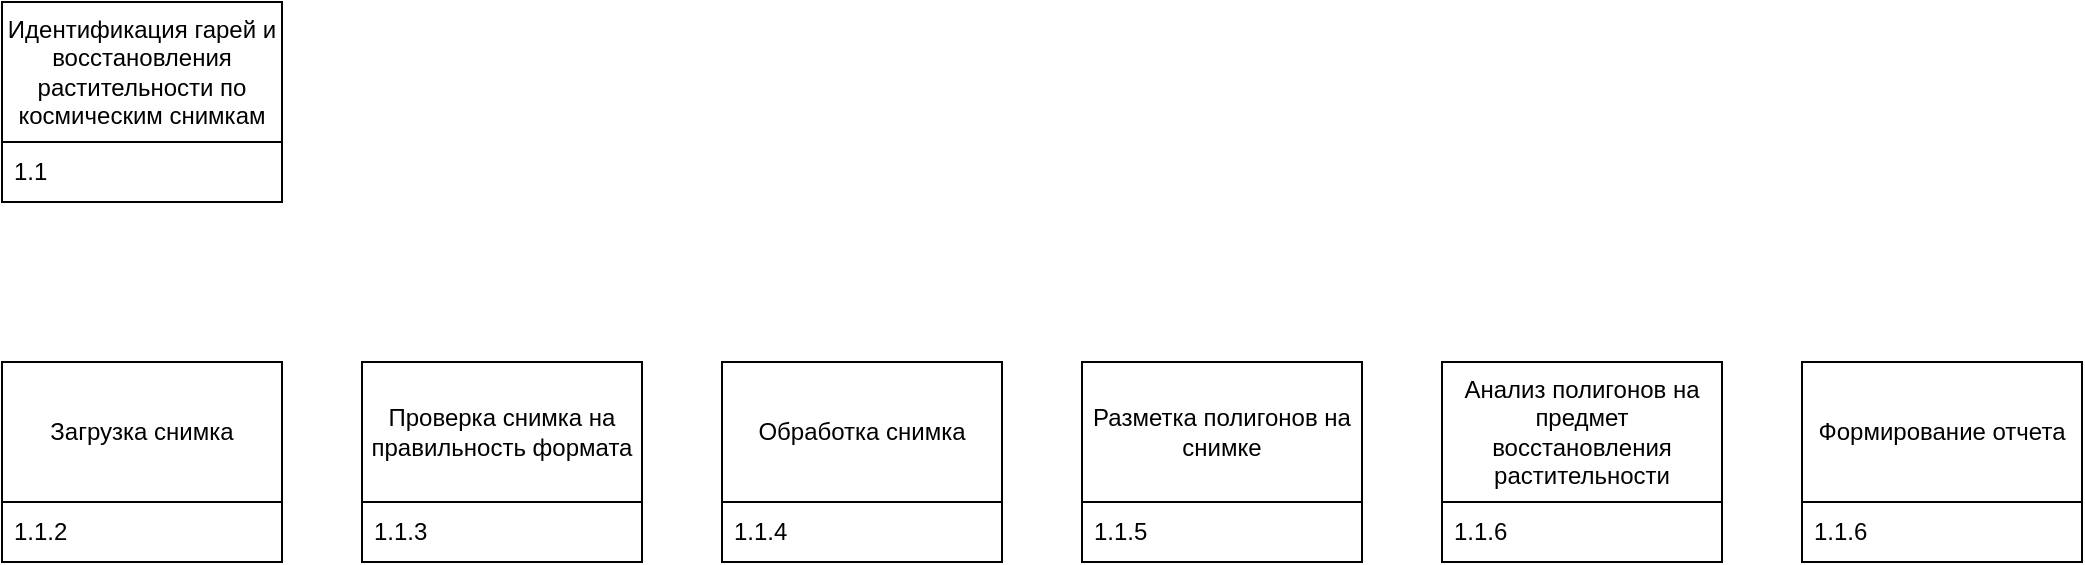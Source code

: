 <mxfile version="22.1.18" type="github">
  <diagram id="R2lEEEUBdFMjLlhIrx00" name="Page-1">
    <mxGraphModel dx="1050" dy="566" grid="1" gridSize="10" guides="1" tooltips="1" connect="1" arrows="1" fold="1" page="1" pageScale="1" pageWidth="850" pageHeight="1100" math="0" shadow="0" extFonts="Permanent Marker^https://fonts.googleapis.com/css?family=Permanent+Marker">
      <root>
        <mxCell id="0" />
        <mxCell id="1" parent="0" />
        <mxCell id="xs7Vbv-d0yDfcPKk1DSO-1" value="Идентификация гарей и восстановления растительности по космическим снимкам" style="swimlane;fontStyle=0;childLayout=stackLayout;horizontal=1;startSize=70;horizontalStack=0;resizeParent=1;resizeParentMax=0;resizeLast=0;collapsible=1;marginBottom=0;whiteSpace=wrap;html=1;" vertex="1" parent="1">
          <mxGeometry x="40" y="20" width="140" height="100" as="geometry" />
        </mxCell>
        <mxCell id="xs7Vbv-d0yDfcPKk1DSO-2" value="1.1" style="text;strokeColor=none;fillColor=none;align=left;verticalAlign=middle;spacingLeft=4;spacingRight=4;overflow=hidden;points=[[0,0.5],[1,0.5]];portConstraint=eastwest;rotatable=0;whiteSpace=wrap;html=1;" vertex="1" parent="xs7Vbv-d0yDfcPKk1DSO-1">
          <mxGeometry y="70" width="140" height="30" as="geometry" />
        </mxCell>
        <mxCell id="xs7Vbv-d0yDfcPKk1DSO-5" value="Загрузка снимка" style="swimlane;fontStyle=0;childLayout=stackLayout;horizontal=1;startSize=70;horizontalStack=0;resizeParent=1;resizeParentMax=0;resizeLast=0;collapsible=1;marginBottom=0;whiteSpace=wrap;html=1;" vertex="1" parent="1">
          <mxGeometry x="40" y="200" width="140" height="100" as="geometry" />
        </mxCell>
        <mxCell id="xs7Vbv-d0yDfcPKk1DSO-6" value="1.1.2" style="text;strokeColor=none;fillColor=none;align=left;verticalAlign=middle;spacingLeft=4;spacingRight=4;overflow=hidden;points=[[0,0.5],[1,0.5]];portConstraint=eastwest;rotatable=0;whiteSpace=wrap;html=1;" vertex="1" parent="xs7Vbv-d0yDfcPKk1DSO-5">
          <mxGeometry y="70" width="140" height="30" as="geometry" />
        </mxCell>
        <mxCell id="xs7Vbv-d0yDfcPKk1DSO-7" value="Проверка снимка на правильность формата" style="swimlane;fontStyle=0;childLayout=stackLayout;horizontal=1;startSize=70;horizontalStack=0;resizeParent=1;resizeParentMax=0;resizeLast=0;collapsible=1;marginBottom=0;whiteSpace=wrap;html=1;" vertex="1" parent="1">
          <mxGeometry x="220" y="200" width="140" height="100" as="geometry" />
        </mxCell>
        <mxCell id="xs7Vbv-d0yDfcPKk1DSO-8" value="1.1.3" style="text;strokeColor=none;fillColor=none;align=left;verticalAlign=middle;spacingLeft=4;spacingRight=4;overflow=hidden;points=[[0,0.5],[1,0.5]];portConstraint=eastwest;rotatable=0;whiteSpace=wrap;html=1;" vertex="1" parent="xs7Vbv-d0yDfcPKk1DSO-7">
          <mxGeometry y="70" width="140" height="30" as="geometry" />
        </mxCell>
        <mxCell id="xs7Vbv-d0yDfcPKk1DSO-9" value="Обработка снимка" style="swimlane;fontStyle=0;childLayout=stackLayout;horizontal=1;startSize=70;horizontalStack=0;resizeParent=1;resizeParentMax=0;resizeLast=0;collapsible=1;marginBottom=0;whiteSpace=wrap;html=1;" vertex="1" parent="1">
          <mxGeometry x="400" y="200" width="140" height="100" as="geometry" />
        </mxCell>
        <mxCell id="xs7Vbv-d0yDfcPKk1DSO-10" value="1.1.4" style="text;strokeColor=none;fillColor=none;align=left;verticalAlign=middle;spacingLeft=4;spacingRight=4;overflow=hidden;points=[[0,0.5],[1,0.5]];portConstraint=eastwest;rotatable=0;whiteSpace=wrap;html=1;" vertex="1" parent="xs7Vbv-d0yDfcPKk1DSO-9">
          <mxGeometry y="70" width="140" height="30" as="geometry" />
        </mxCell>
        <mxCell id="xs7Vbv-d0yDfcPKk1DSO-11" value="Разметка полигонов на снимке" style="swimlane;fontStyle=0;childLayout=stackLayout;horizontal=1;startSize=70;horizontalStack=0;resizeParent=1;resizeParentMax=0;resizeLast=0;collapsible=1;marginBottom=0;whiteSpace=wrap;html=1;" vertex="1" parent="1">
          <mxGeometry x="580" y="200" width="140" height="100" as="geometry" />
        </mxCell>
        <mxCell id="xs7Vbv-d0yDfcPKk1DSO-12" value="1.1.5" style="text;strokeColor=none;fillColor=none;align=left;verticalAlign=middle;spacingLeft=4;spacingRight=4;overflow=hidden;points=[[0,0.5],[1,0.5]];portConstraint=eastwest;rotatable=0;whiteSpace=wrap;html=1;" vertex="1" parent="xs7Vbv-d0yDfcPKk1DSO-11">
          <mxGeometry y="70" width="140" height="30" as="geometry" />
        </mxCell>
        <mxCell id="xs7Vbv-d0yDfcPKk1DSO-13" value="Анализ полигонов на предмет восстановления растительности" style="swimlane;fontStyle=0;childLayout=stackLayout;horizontal=1;startSize=70;horizontalStack=0;resizeParent=1;resizeParentMax=0;resizeLast=0;collapsible=1;marginBottom=0;whiteSpace=wrap;html=1;" vertex="1" parent="1">
          <mxGeometry x="760" y="200" width="140" height="100" as="geometry" />
        </mxCell>
        <mxCell id="xs7Vbv-d0yDfcPKk1DSO-14" value="1.1.6" style="text;strokeColor=none;fillColor=none;align=left;verticalAlign=middle;spacingLeft=4;spacingRight=4;overflow=hidden;points=[[0,0.5],[1,0.5]];portConstraint=eastwest;rotatable=0;whiteSpace=wrap;html=1;" vertex="1" parent="xs7Vbv-d0yDfcPKk1DSO-13">
          <mxGeometry y="70" width="140" height="30" as="geometry" />
        </mxCell>
        <mxCell id="xs7Vbv-d0yDfcPKk1DSO-15" value="Формирование отчета" style="swimlane;fontStyle=0;childLayout=stackLayout;horizontal=1;startSize=70;horizontalStack=0;resizeParent=1;resizeParentMax=0;resizeLast=0;collapsible=1;marginBottom=0;whiteSpace=wrap;html=1;" vertex="1" parent="1">
          <mxGeometry x="940" y="200" width="140" height="100" as="geometry" />
        </mxCell>
        <mxCell id="xs7Vbv-d0yDfcPKk1DSO-16" value="1.1.6" style="text;strokeColor=none;fillColor=none;align=left;verticalAlign=middle;spacingLeft=4;spacingRight=4;overflow=hidden;points=[[0,0.5],[1,0.5]];portConstraint=eastwest;rotatable=0;whiteSpace=wrap;html=1;" vertex="1" parent="xs7Vbv-d0yDfcPKk1DSO-15">
          <mxGeometry y="70" width="140" height="30" as="geometry" />
        </mxCell>
      </root>
    </mxGraphModel>
  </diagram>
</mxfile>
